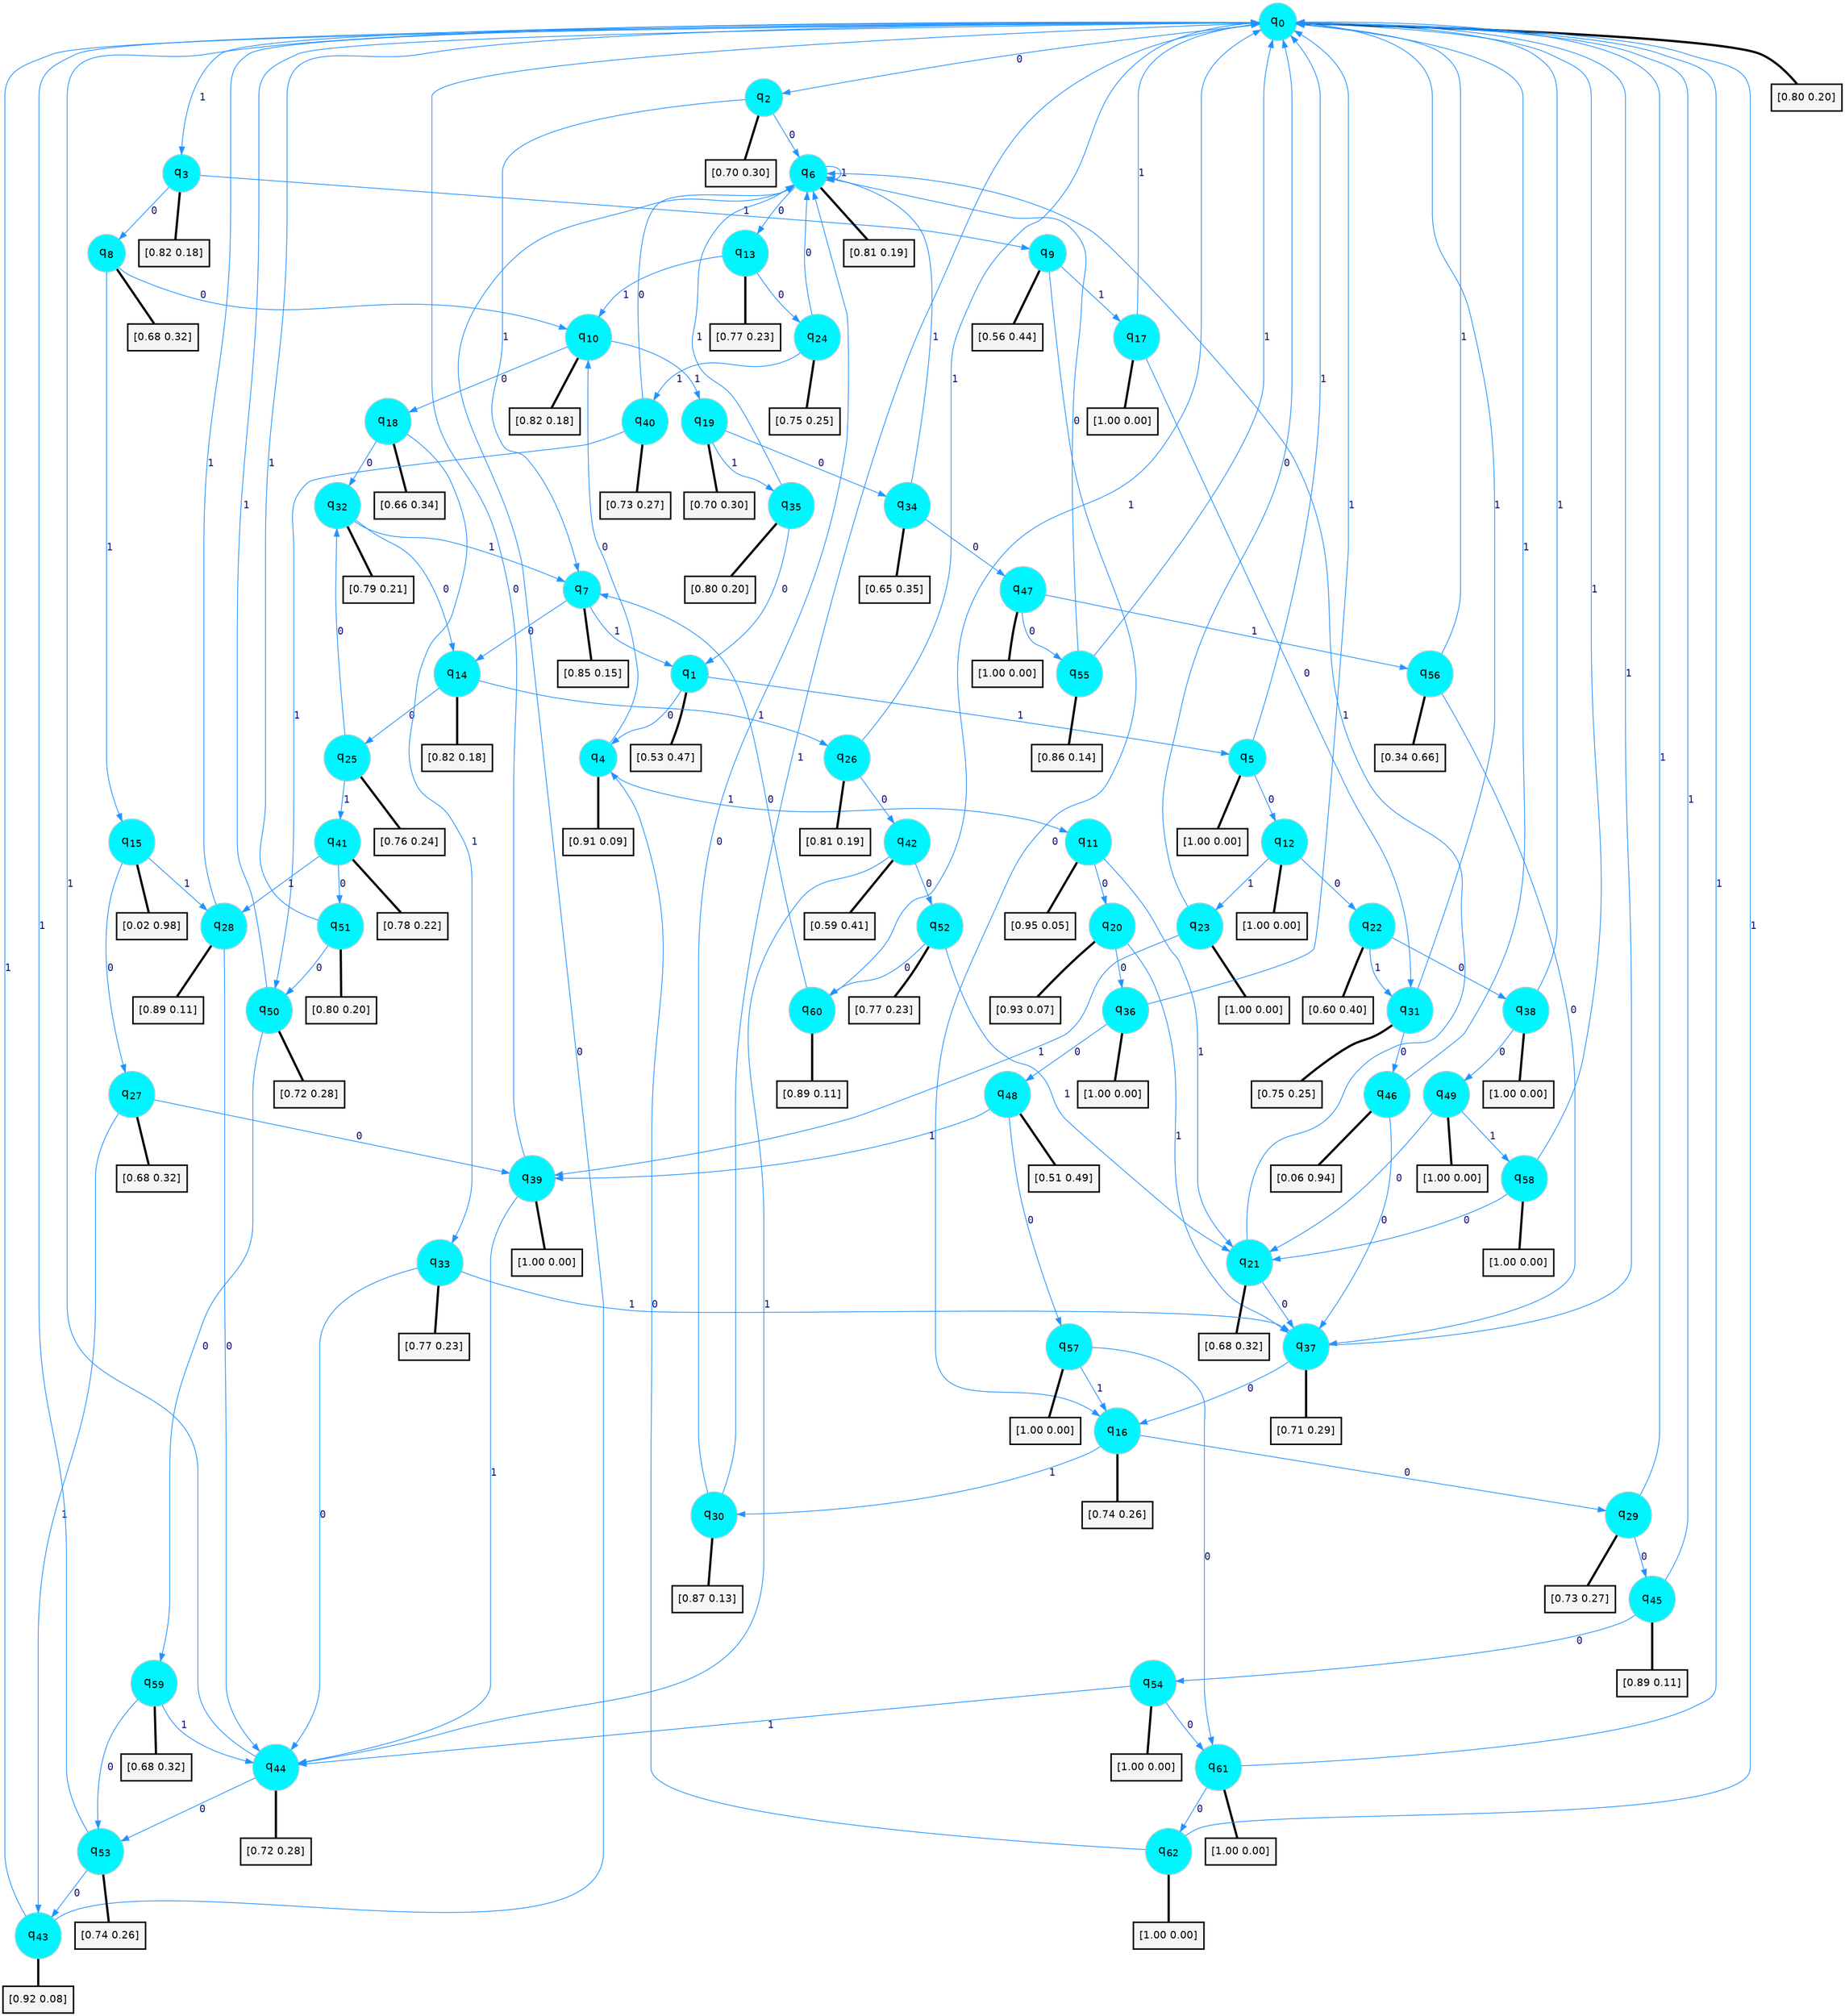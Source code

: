 digraph G {
graph [
bgcolor=transparent, dpi=300, rankdir=TD, size="40,25"];
node [
color=gray, fillcolor=turquoise1, fontcolor=black, fontname=Helvetica, fontsize=16, fontweight=bold, shape=circle, style=filled];
edge [
arrowsize=1, color=dodgerblue1, fontcolor=midnightblue, fontname=courier, fontweight=bold, penwidth=1, style=solid, weight=20];
0[label=<q<SUB>0</SUB>>];
1[label=<q<SUB>1</SUB>>];
2[label=<q<SUB>2</SUB>>];
3[label=<q<SUB>3</SUB>>];
4[label=<q<SUB>4</SUB>>];
5[label=<q<SUB>5</SUB>>];
6[label=<q<SUB>6</SUB>>];
7[label=<q<SUB>7</SUB>>];
8[label=<q<SUB>8</SUB>>];
9[label=<q<SUB>9</SUB>>];
10[label=<q<SUB>10</SUB>>];
11[label=<q<SUB>11</SUB>>];
12[label=<q<SUB>12</SUB>>];
13[label=<q<SUB>13</SUB>>];
14[label=<q<SUB>14</SUB>>];
15[label=<q<SUB>15</SUB>>];
16[label=<q<SUB>16</SUB>>];
17[label=<q<SUB>17</SUB>>];
18[label=<q<SUB>18</SUB>>];
19[label=<q<SUB>19</SUB>>];
20[label=<q<SUB>20</SUB>>];
21[label=<q<SUB>21</SUB>>];
22[label=<q<SUB>22</SUB>>];
23[label=<q<SUB>23</SUB>>];
24[label=<q<SUB>24</SUB>>];
25[label=<q<SUB>25</SUB>>];
26[label=<q<SUB>26</SUB>>];
27[label=<q<SUB>27</SUB>>];
28[label=<q<SUB>28</SUB>>];
29[label=<q<SUB>29</SUB>>];
30[label=<q<SUB>30</SUB>>];
31[label=<q<SUB>31</SUB>>];
32[label=<q<SUB>32</SUB>>];
33[label=<q<SUB>33</SUB>>];
34[label=<q<SUB>34</SUB>>];
35[label=<q<SUB>35</SUB>>];
36[label=<q<SUB>36</SUB>>];
37[label=<q<SUB>37</SUB>>];
38[label=<q<SUB>38</SUB>>];
39[label=<q<SUB>39</SUB>>];
40[label=<q<SUB>40</SUB>>];
41[label=<q<SUB>41</SUB>>];
42[label=<q<SUB>42</SUB>>];
43[label=<q<SUB>43</SUB>>];
44[label=<q<SUB>44</SUB>>];
45[label=<q<SUB>45</SUB>>];
46[label=<q<SUB>46</SUB>>];
47[label=<q<SUB>47</SUB>>];
48[label=<q<SUB>48</SUB>>];
49[label=<q<SUB>49</SUB>>];
50[label=<q<SUB>50</SUB>>];
51[label=<q<SUB>51</SUB>>];
52[label=<q<SUB>52</SUB>>];
53[label=<q<SUB>53</SUB>>];
54[label=<q<SUB>54</SUB>>];
55[label=<q<SUB>55</SUB>>];
56[label=<q<SUB>56</SUB>>];
57[label=<q<SUB>57</SUB>>];
58[label=<q<SUB>58</SUB>>];
59[label=<q<SUB>59</SUB>>];
60[label=<q<SUB>60</SUB>>];
61[label=<q<SUB>61</SUB>>];
62[label=<q<SUB>62</SUB>>];
63[label="[0.80 0.20]", shape=box,fontcolor=black, fontname=Helvetica, fontsize=14, penwidth=2, fillcolor=whitesmoke,color=black];
64[label="[0.53 0.47]", shape=box,fontcolor=black, fontname=Helvetica, fontsize=14, penwidth=2, fillcolor=whitesmoke,color=black];
65[label="[0.70 0.30]", shape=box,fontcolor=black, fontname=Helvetica, fontsize=14, penwidth=2, fillcolor=whitesmoke,color=black];
66[label="[0.82 0.18]", shape=box,fontcolor=black, fontname=Helvetica, fontsize=14, penwidth=2, fillcolor=whitesmoke,color=black];
67[label="[0.91 0.09]", shape=box,fontcolor=black, fontname=Helvetica, fontsize=14, penwidth=2, fillcolor=whitesmoke,color=black];
68[label="[1.00 0.00]", shape=box,fontcolor=black, fontname=Helvetica, fontsize=14, penwidth=2, fillcolor=whitesmoke,color=black];
69[label="[0.81 0.19]", shape=box,fontcolor=black, fontname=Helvetica, fontsize=14, penwidth=2, fillcolor=whitesmoke,color=black];
70[label="[0.85 0.15]", shape=box,fontcolor=black, fontname=Helvetica, fontsize=14, penwidth=2, fillcolor=whitesmoke,color=black];
71[label="[0.68 0.32]", shape=box,fontcolor=black, fontname=Helvetica, fontsize=14, penwidth=2, fillcolor=whitesmoke,color=black];
72[label="[0.56 0.44]", shape=box,fontcolor=black, fontname=Helvetica, fontsize=14, penwidth=2, fillcolor=whitesmoke,color=black];
73[label="[0.82 0.18]", shape=box,fontcolor=black, fontname=Helvetica, fontsize=14, penwidth=2, fillcolor=whitesmoke,color=black];
74[label="[0.95 0.05]", shape=box,fontcolor=black, fontname=Helvetica, fontsize=14, penwidth=2, fillcolor=whitesmoke,color=black];
75[label="[1.00 0.00]", shape=box,fontcolor=black, fontname=Helvetica, fontsize=14, penwidth=2, fillcolor=whitesmoke,color=black];
76[label="[0.77 0.23]", shape=box,fontcolor=black, fontname=Helvetica, fontsize=14, penwidth=2, fillcolor=whitesmoke,color=black];
77[label="[0.82 0.18]", shape=box,fontcolor=black, fontname=Helvetica, fontsize=14, penwidth=2, fillcolor=whitesmoke,color=black];
78[label="[0.02 0.98]", shape=box,fontcolor=black, fontname=Helvetica, fontsize=14, penwidth=2, fillcolor=whitesmoke,color=black];
79[label="[0.74 0.26]", shape=box,fontcolor=black, fontname=Helvetica, fontsize=14, penwidth=2, fillcolor=whitesmoke,color=black];
80[label="[1.00 0.00]", shape=box,fontcolor=black, fontname=Helvetica, fontsize=14, penwidth=2, fillcolor=whitesmoke,color=black];
81[label="[0.66 0.34]", shape=box,fontcolor=black, fontname=Helvetica, fontsize=14, penwidth=2, fillcolor=whitesmoke,color=black];
82[label="[0.70 0.30]", shape=box,fontcolor=black, fontname=Helvetica, fontsize=14, penwidth=2, fillcolor=whitesmoke,color=black];
83[label="[0.93 0.07]", shape=box,fontcolor=black, fontname=Helvetica, fontsize=14, penwidth=2, fillcolor=whitesmoke,color=black];
84[label="[0.68 0.32]", shape=box,fontcolor=black, fontname=Helvetica, fontsize=14, penwidth=2, fillcolor=whitesmoke,color=black];
85[label="[0.60 0.40]", shape=box,fontcolor=black, fontname=Helvetica, fontsize=14, penwidth=2, fillcolor=whitesmoke,color=black];
86[label="[1.00 0.00]", shape=box,fontcolor=black, fontname=Helvetica, fontsize=14, penwidth=2, fillcolor=whitesmoke,color=black];
87[label="[0.75 0.25]", shape=box,fontcolor=black, fontname=Helvetica, fontsize=14, penwidth=2, fillcolor=whitesmoke,color=black];
88[label="[0.76 0.24]", shape=box,fontcolor=black, fontname=Helvetica, fontsize=14, penwidth=2, fillcolor=whitesmoke,color=black];
89[label="[0.81 0.19]", shape=box,fontcolor=black, fontname=Helvetica, fontsize=14, penwidth=2, fillcolor=whitesmoke,color=black];
90[label="[0.68 0.32]", shape=box,fontcolor=black, fontname=Helvetica, fontsize=14, penwidth=2, fillcolor=whitesmoke,color=black];
91[label="[0.89 0.11]", shape=box,fontcolor=black, fontname=Helvetica, fontsize=14, penwidth=2, fillcolor=whitesmoke,color=black];
92[label="[0.73 0.27]", shape=box,fontcolor=black, fontname=Helvetica, fontsize=14, penwidth=2, fillcolor=whitesmoke,color=black];
93[label="[0.87 0.13]", shape=box,fontcolor=black, fontname=Helvetica, fontsize=14, penwidth=2, fillcolor=whitesmoke,color=black];
94[label="[0.75 0.25]", shape=box,fontcolor=black, fontname=Helvetica, fontsize=14, penwidth=2, fillcolor=whitesmoke,color=black];
95[label="[0.79 0.21]", shape=box,fontcolor=black, fontname=Helvetica, fontsize=14, penwidth=2, fillcolor=whitesmoke,color=black];
96[label="[0.77 0.23]", shape=box,fontcolor=black, fontname=Helvetica, fontsize=14, penwidth=2, fillcolor=whitesmoke,color=black];
97[label="[0.65 0.35]", shape=box,fontcolor=black, fontname=Helvetica, fontsize=14, penwidth=2, fillcolor=whitesmoke,color=black];
98[label="[0.80 0.20]", shape=box,fontcolor=black, fontname=Helvetica, fontsize=14, penwidth=2, fillcolor=whitesmoke,color=black];
99[label="[1.00 0.00]", shape=box,fontcolor=black, fontname=Helvetica, fontsize=14, penwidth=2, fillcolor=whitesmoke,color=black];
100[label="[0.71 0.29]", shape=box,fontcolor=black, fontname=Helvetica, fontsize=14, penwidth=2, fillcolor=whitesmoke,color=black];
101[label="[1.00 0.00]", shape=box,fontcolor=black, fontname=Helvetica, fontsize=14, penwidth=2, fillcolor=whitesmoke,color=black];
102[label="[1.00 0.00]", shape=box,fontcolor=black, fontname=Helvetica, fontsize=14, penwidth=2, fillcolor=whitesmoke,color=black];
103[label="[0.73 0.27]", shape=box,fontcolor=black, fontname=Helvetica, fontsize=14, penwidth=2, fillcolor=whitesmoke,color=black];
104[label="[0.78 0.22]", shape=box,fontcolor=black, fontname=Helvetica, fontsize=14, penwidth=2, fillcolor=whitesmoke,color=black];
105[label="[0.59 0.41]", shape=box,fontcolor=black, fontname=Helvetica, fontsize=14, penwidth=2, fillcolor=whitesmoke,color=black];
106[label="[0.92 0.08]", shape=box,fontcolor=black, fontname=Helvetica, fontsize=14, penwidth=2, fillcolor=whitesmoke,color=black];
107[label="[0.72 0.28]", shape=box,fontcolor=black, fontname=Helvetica, fontsize=14, penwidth=2, fillcolor=whitesmoke,color=black];
108[label="[0.89 0.11]", shape=box,fontcolor=black, fontname=Helvetica, fontsize=14, penwidth=2, fillcolor=whitesmoke,color=black];
109[label="[0.06 0.94]", shape=box,fontcolor=black, fontname=Helvetica, fontsize=14, penwidth=2, fillcolor=whitesmoke,color=black];
110[label="[1.00 0.00]", shape=box,fontcolor=black, fontname=Helvetica, fontsize=14, penwidth=2, fillcolor=whitesmoke,color=black];
111[label="[0.51 0.49]", shape=box,fontcolor=black, fontname=Helvetica, fontsize=14, penwidth=2, fillcolor=whitesmoke,color=black];
112[label="[1.00 0.00]", shape=box,fontcolor=black, fontname=Helvetica, fontsize=14, penwidth=2, fillcolor=whitesmoke,color=black];
113[label="[0.72 0.28]", shape=box,fontcolor=black, fontname=Helvetica, fontsize=14, penwidth=2, fillcolor=whitesmoke,color=black];
114[label="[0.80 0.20]", shape=box,fontcolor=black, fontname=Helvetica, fontsize=14, penwidth=2, fillcolor=whitesmoke,color=black];
115[label="[0.77 0.23]", shape=box,fontcolor=black, fontname=Helvetica, fontsize=14, penwidth=2, fillcolor=whitesmoke,color=black];
116[label="[0.74 0.26]", shape=box,fontcolor=black, fontname=Helvetica, fontsize=14, penwidth=2, fillcolor=whitesmoke,color=black];
117[label="[1.00 0.00]", shape=box,fontcolor=black, fontname=Helvetica, fontsize=14, penwidth=2, fillcolor=whitesmoke,color=black];
118[label="[0.86 0.14]", shape=box,fontcolor=black, fontname=Helvetica, fontsize=14, penwidth=2, fillcolor=whitesmoke,color=black];
119[label="[0.34 0.66]", shape=box,fontcolor=black, fontname=Helvetica, fontsize=14, penwidth=2, fillcolor=whitesmoke,color=black];
120[label="[1.00 0.00]", shape=box,fontcolor=black, fontname=Helvetica, fontsize=14, penwidth=2, fillcolor=whitesmoke,color=black];
121[label="[1.00 0.00]", shape=box,fontcolor=black, fontname=Helvetica, fontsize=14, penwidth=2, fillcolor=whitesmoke,color=black];
122[label="[0.68 0.32]", shape=box,fontcolor=black, fontname=Helvetica, fontsize=14, penwidth=2, fillcolor=whitesmoke,color=black];
123[label="[0.89 0.11]", shape=box,fontcolor=black, fontname=Helvetica, fontsize=14, penwidth=2, fillcolor=whitesmoke,color=black];
124[label="[1.00 0.00]", shape=box,fontcolor=black, fontname=Helvetica, fontsize=14, penwidth=2, fillcolor=whitesmoke,color=black];
125[label="[1.00 0.00]", shape=box,fontcolor=black, fontname=Helvetica, fontsize=14, penwidth=2, fillcolor=whitesmoke,color=black];
0->2 [label=0];
0->3 [label=1];
0->63 [arrowhead=none, penwidth=3,color=black];
1->4 [label=0];
1->5 [label=1];
1->64 [arrowhead=none, penwidth=3,color=black];
2->6 [label=0];
2->7 [label=1];
2->65 [arrowhead=none, penwidth=3,color=black];
3->8 [label=0];
3->9 [label=1];
3->66 [arrowhead=none, penwidth=3,color=black];
4->10 [label=0];
4->11 [label=1];
4->67 [arrowhead=none, penwidth=3,color=black];
5->12 [label=0];
5->0 [label=1];
5->68 [arrowhead=none, penwidth=3,color=black];
6->13 [label=0];
6->6 [label=1];
6->69 [arrowhead=none, penwidth=3,color=black];
7->14 [label=0];
7->1 [label=1];
7->70 [arrowhead=none, penwidth=3,color=black];
8->10 [label=0];
8->15 [label=1];
8->71 [arrowhead=none, penwidth=3,color=black];
9->16 [label=0];
9->17 [label=1];
9->72 [arrowhead=none, penwidth=3,color=black];
10->18 [label=0];
10->19 [label=1];
10->73 [arrowhead=none, penwidth=3,color=black];
11->20 [label=0];
11->21 [label=1];
11->74 [arrowhead=none, penwidth=3,color=black];
12->22 [label=0];
12->23 [label=1];
12->75 [arrowhead=none, penwidth=3,color=black];
13->24 [label=0];
13->10 [label=1];
13->76 [arrowhead=none, penwidth=3,color=black];
14->25 [label=0];
14->26 [label=1];
14->77 [arrowhead=none, penwidth=3,color=black];
15->27 [label=0];
15->28 [label=1];
15->78 [arrowhead=none, penwidth=3,color=black];
16->29 [label=0];
16->30 [label=1];
16->79 [arrowhead=none, penwidth=3,color=black];
17->31 [label=0];
17->0 [label=1];
17->80 [arrowhead=none, penwidth=3,color=black];
18->32 [label=0];
18->33 [label=1];
18->81 [arrowhead=none, penwidth=3,color=black];
19->34 [label=0];
19->35 [label=1];
19->82 [arrowhead=none, penwidth=3,color=black];
20->36 [label=0];
20->37 [label=1];
20->83 [arrowhead=none, penwidth=3,color=black];
21->37 [label=0];
21->6 [label=1];
21->84 [arrowhead=none, penwidth=3,color=black];
22->38 [label=0];
22->31 [label=1];
22->85 [arrowhead=none, penwidth=3,color=black];
23->0 [label=0];
23->39 [label=1];
23->86 [arrowhead=none, penwidth=3,color=black];
24->6 [label=0];
24->40 [label=1];
24->87 [arrowhead=none, penwidth=3,color=black];
25->32 [label=0];
25->41 [label=1];
25->88 [arrowhead=none, penwidth=3,color=black];
26->42 [label=0];
26->0 [label=1];
26->89 [arrowhead=none, penwidth=3,color=black];
27->39 [label=0];
27->43 [label=1];
27->90 [arrowhead=none, penwidth=3,color=black];
28->44 [label=0];
28->0 [label=1];
28->91 [arrowhead=none, penwidth=3,color=black];
29->45 [label=0];
29->0 [label=1];
29->92 [arrowhead=none, penwidth=3,color=black];
30->6 [label=0];
30->0 [label=1];
30->93 [arrowhead=none, penwidth=3,color=black];
31->46 [label=0];
31->0 [label=1];
31->94 [arrowhead=none, penwidth=3,color=black];
32->14 [label=0];
32->7 [label=1];
32->95 [arrowhead=none, penwidth=3,color=black];
33->44 [label=0];
33->37 [label=1];
33->96 [arrowhead=none, penwidth=3,color=black];
34->47 [label=0];
34->6 [label=1];
34->97 [arrowhead=none, penwidth=3,color=black];
35->1 [label=0];
35->6 [label=1];
35->98 [arrowhead=none, penwidth=3,color=black];
36->48 [label=0];
36->0 [label=1];
36->99 [arrowhead=none, penwidth=3,color=black];
37->16 [label=0];
37->0 [label=1];
37->100 [arrowhead=none, penwidth=3,color=black];
38->49 [label=0];
38->0 [label=1];
38->101 [arrowhead=none, penwidth=3,color=black];
39->0 [label=0];
39->44 [label=1];
39->102 [arrowhead=none, penwidth=3,color=black];
40->6 [label=0];
40->50 [label=1];
40->103 [arrowhead=none, penwidth=3,color=black];
41->51 [label=0];
41->28 [label=1];
41->104 [arrowhead=none, penwidth=3,color=black];
42->52 [label=0];
42->44 [label=1];
42->105 [arrowhead=none, penwidth=3,color=black];
43->6 [label=0];
43->0 [label=1];
43->106 [arrowhead=none, penwidth=3,color=black];
44->53 [label=0];
44->0 [label=1];
44->107 [arrowhead=none, penwidth=3,color=black];
45->54 [label=0];
45->0 [label=1];
45->108 [arrowhead=none, penwidth=3,color=black];
46->37 [label=0];
46->0 [label=1];
46->109 [arrowhead=none, penwidth=3,color=black];
47->55 [label=0];
47->56 [label=1];
47->110 [arrowhead=none, penwidth=3,color=black];
48->57 [label=0];
48->39 [label=1];
48->111 [arrowhead=none, penwidth=3,color=black];
49->21 [label=0];
49->58 [label=1];
49->112 [arrowhead=none, penwidth=3,color=black];
50->59 [label=0];
50->0 [label=1];
50->113 [arrowhead=none, penwidth=3,color=black];
51->50 [label=0];
51->0 [label=1];
51->114 [arrowhead=none, penwidth=3,color=black];
52->60 [label=0];
52->21 [label=1];
52->115 [arrowhead=none, penwidth=3,color=black];
53->43 [label=0];
53->0 [label=1];
53->116 [arrowhead=none, penwidth=3,color=black];
54->61 [label=0];
54->44 [label=1];
54->117 [arrowhead=none, penwidth=3,color=black];
55->6 [label=0];
55->0 [label=1];
55->118 [arrowhead=none, penwidth=3,color=black];
56->37 [label=0];
56->0 [label=1];
56->119 [arrowhead=none, penwidth=3,color=black];
57->61 [label=0];
57->16 [label=1];
57->120 [arrowhead=none, penwidth=3,color=black];
58->21 [label=0];
58->0 [label=1];
58->121 [arrowhead=none, penwidth=3,color=black];
59->53 [label=0];
59->44 [label=1];
59->122 [arrowhead=none, penwidth=3,color=black];
60->7 [label=0];
60->0 [label=1];
60->123 [arrowhead=none, penwidth=3,color=black];
61->62 [label=0];
61->0 [label=1];
61->124 [arrowhead=none, penwidth=3,color=black];
62->4 [label=0];
62->0 [label=1];
62->125 [arrowhead=none, penwidth=3,color=black];
}

